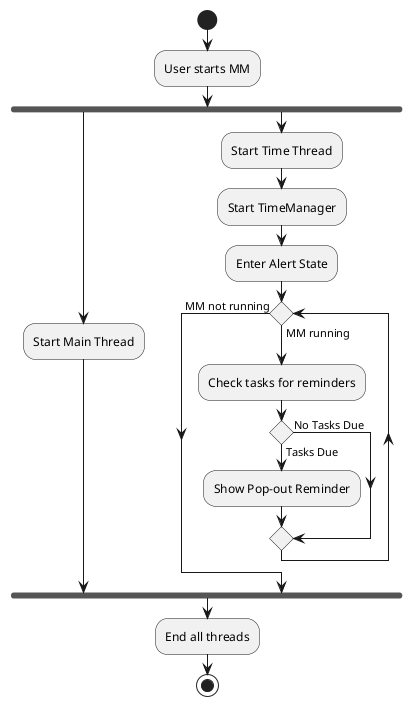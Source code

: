 @startuml
start
:User starts MM;
fork
    :Start Main Thread;
fork again
    :Start Time Thread;
    :Start TimeManager;
    :Enter Alert State;
    while () is (MM running)
    :Check tasks for reminders;
    if() then(Tasks Due)
    :Show Pop-out Reminder;
    else(No Tasks Due)
    endif
    endwhile (MM not running)
end fork
:End all threads;
stop
@enduml

